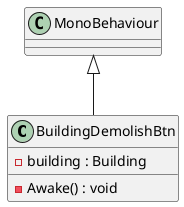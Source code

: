 @startuml
class BuildingDemolishBtn {
    - building : Building
    - Awake() : void
}
MonoBehaviour <|-- BuildingDemolishBtn
@enduml
